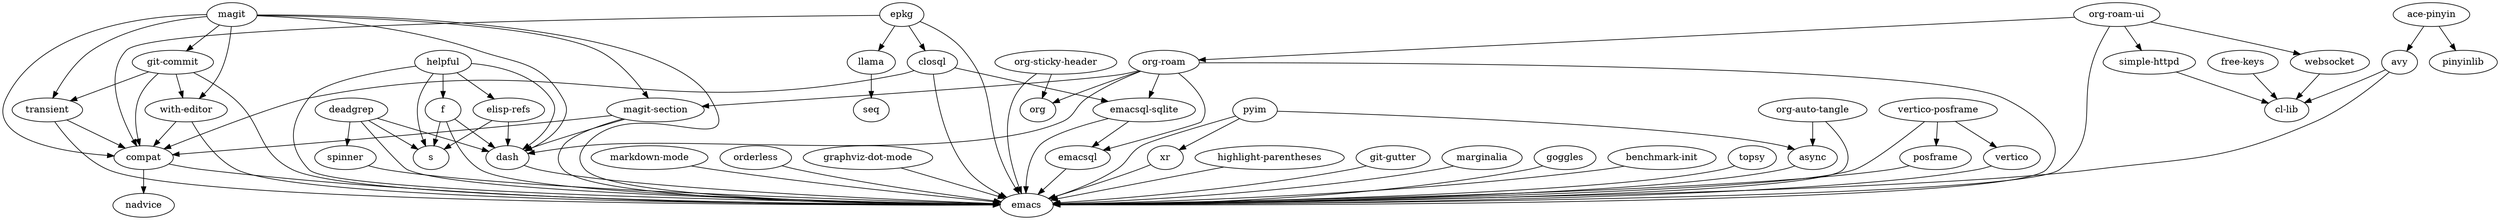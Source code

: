 digraph G {"epkg" -> "emacs";
"epkg" -> "compat";
"epkg" -> "closql";
"epkg" -> "llama";
"emacsql" -> "emacs";
"markdown-mode" -> "emacs";
"free-keys" -> "cl-lib";
"websocket" -> "cl-lib";
"orderless" -> "emacs";
"deadgrep" -> "emacs";
"deadgrep" -> "dash";
"deadgrep" -> "s";
"deadgrep" -> "spinner";
"transient" -> "emacs";
"transient" -> "compat";
"graphviz-dot-mode" -> "emacs";
"xr" -> "emacs";
"org-roam" -> "emacs";
"org-roam" -> "dash";
"org-roam" -> "org";
"org-roam" -> "emacsql";
"org-roam" -> "emacsql-sqlite";
"org-roam" -> "magit-section";
"posframe" -> "emacs";
"highlight-parentheses" -> "emacs";
"magit" -> "emacs";
"magit" -> "compat";
"magit" -> "dash";
"magit" -> "git-commit";
"magit" -> "magit-section";
"magit" -> "transient";
"magit" -> "with-editor";
"vertico" -> "emacs";
"ace-pinyin" -> "avy";
"ace-pinyin" -> "pinyinlib";
"magit-section" -> "emacs";
"magit-section" -> "compat";
"magit-section" -> "dash";
"compat" -> "emacs";
"compat" -> "nadvice";
"simple-httpd" -> "cl-lib";
"git-gutter" -> "emacs";
"pyim" -> "emacs";
"pyim" -> "async";
"pyim" -> "xr";
"marginalia" -> "emacs";
"dash" -> "emacs";
"spinner" -> "emacs";
"closql" -> "emacs";
"closql" -> "compat";
"closql" -> "emacsql-sqlite";
"with-editor" -> "emacs";
"with-editor" -> "compat";
"git-commit" -> "emacs";
"git-commit" -> "compat";
"git-commit" -> "transient";
"git-commit" -> "with-editor";
"async" -> "emacs";
"avy" -> "emacs";
"avy" -> "cl-lib";
"helpful" -> "emacs";
"helpful" -> "dash";
"helpful" -> "s";
"helpful" -> "f";
"helpful" -> "elisp-refs";
"vertico-posframe" -> "emacs";
"vertico-posframe" -> "posframe";
"vertico-posframe" -> "vertico";
"org-auto-tangle" -> "emacs";
"org-auto-tangle" -> "async";
"elisp-refs" -> "dash";
"elisp-refs" -> "s";
"org-roam-ui" -> "emacs";
"org-roam-ui" -> "org-roam";
"org-roam-ui" -> "simple-httpd";
"org-roam-ui" -> "websocket";
"emacsql-sqlite" -> "emacs";
"emacsql-sqlite" -> "emacsql";
"goggles" -> "emacs";
"f" -> "emacs";
"f" -> "s";
"f" -> "dash";
"benchmark-init" -> "emacs";
"org-sticky-header" -> "emacs";
"org-sticky-header" -> "org";
"llama" -> "seq";
"topsy" -> "emacs";
}